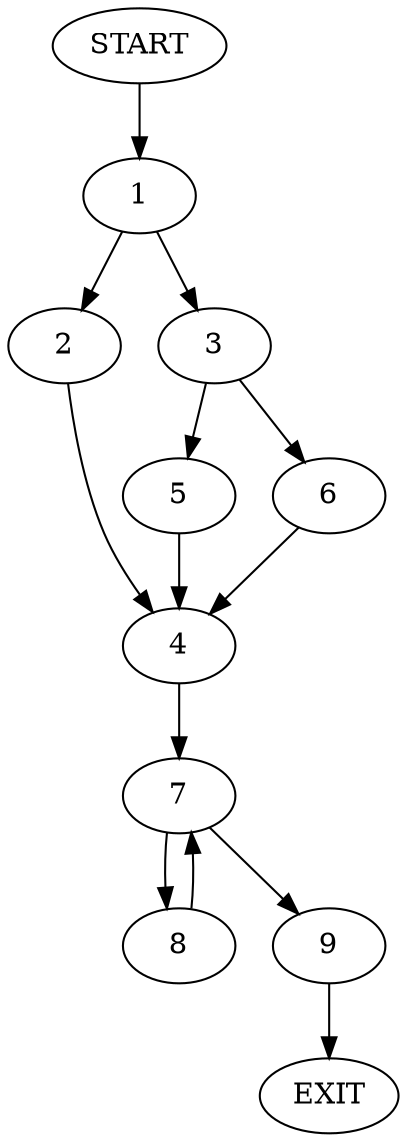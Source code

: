 digraph {
0 [label="START"]
10 [label="EXIT"]
0 -> 1
1 -> 2
1 -> 3
2 -> 4
3 -> 5
3 -> 6
4 -> 7
6 -> 4
5 -> 4
7 -> 8
7 -> 9
8 -> 7
9 -> 10
}
